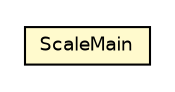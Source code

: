#!/usr/local/bin/dot
#
# Class diagram 
# Generated by UMLGraph version R5_6-24-gf6e263 (http://www.umlgraph.org/)
#

digraph G {
	edge [fontname="Helvetica",fontsize=10,labelfontname="Helvetica",labelfontsize=10];
	node [fontname="Helvetica",fontsize=10,shape=plaintext];
	nodesep=0.25;
	ranksep=0.5;
	// com.rockhoppertech.music.examples.scale.ScaleMain
	c10269 [label=<<table title="com.rockhoppertech.music.examples.scale.ScaleMain" border="0" cellborder="1" cellspacing="0" cellpadding="2" port="p" bgcolor="lemonChiffon" href="./ScaleMain.html">
		<tr><td><table border="0" cellspacing="0" cellpadding="1">
<tr><td align="center" balign="center"> ScaleMain </td></tr>
		</table></td></tr>
		</table>>, URL="./ScaleMain.html", fontname="Helvetica", fontcolor="black", fontsize=9.0];
}

